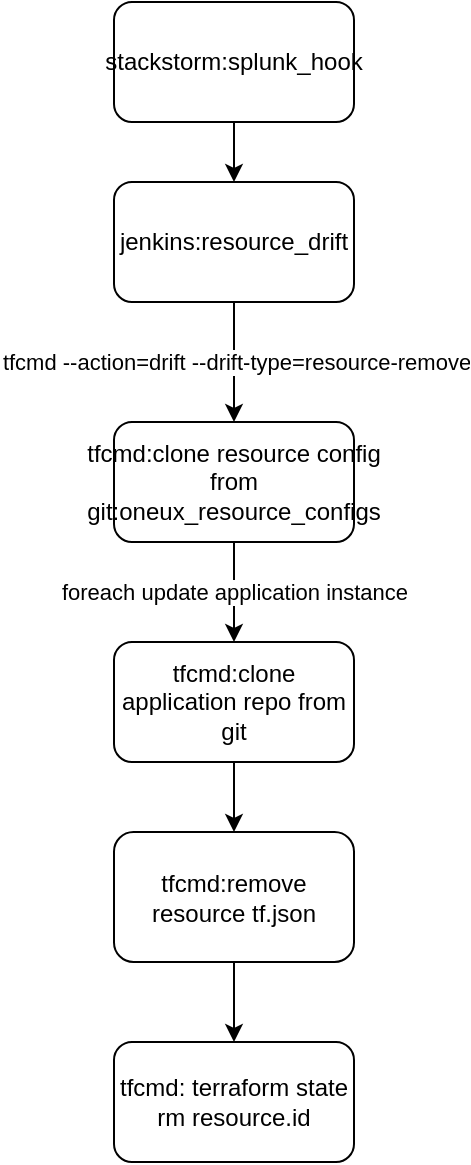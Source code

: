 <mxfile version="15.4.3" type="github">
  <diagram id="C5RBs43oDa-KdzZeNtuy" name="Page-1">
    <mxGraphModel dx="782" dy="420" grid="1" gridSize="10" guides="1" tooltips="1" connect="1" arrows="1" fold="1" page="1" pageScale="1" pageWidth="827" pageHeight="1169" math="0" shadow="0">
      <root>
        <mxCell id="WIyWlLk6GJQsqaUBKTNV-0" />
        <mxCell id="WIyWlLk6GJQsqaUBKTNV-1" parent="WIyWlLk6GJQsqaUBKTNV-0" />
        <mxCell id="yyb1rJmJRtYRJqYl5ROI-16" style="edgeStyle=orthogonalEdgeStyle;rounded=0;orthogonalLoop=1;jettySize=auto;html=1;exitX=0.5;exitY=1;exitDx=0;exitDy=0;entryX=0.5;entryY=0;entryDx=0;entryDy=0;" edge="1" parent="WIyWlLk6GJQsqaUBKTNV-1" source="yyb1rJmJRtYRJqYl5ROI-1" target="yyb1rJmJRtYRJqYl5ROI-3">
          <mxGeometry relative="1" as="geometry" />
        </mxCell>
        <mxCell id="yyb1rJmJRtYRJqYl5ROI-1" value="&lt;div&gt;stackstorm:splunk_hook&lt;/div&gt;" style="rounded=1;whiteSpace=wrap;html=1;" vertex="1" parent="WIyWlLk6GJQsqaUBKTNV-1">
          <mxGeometry x="220" y="170" width="120" height="60" as="geometry" />
        </mxCell>
        <mxCell id="yyb1rJmJRtYRJqYl5ROI-5" value="tfcmd --action=drift --drift-type=resource-remove" style="edgeStyle=orthogonalEdgeStyle;rounded=0;orthogonalLoop=1;jettySize=auto;html=1;exitX=0.5;exitY=1;exitDx=0;exitDy=0;" edge="1" parent="WIyWlLk6GJQsqaUBKTNV-1" source="yyb1rJmJRtYRJqYl5ROI-3">
          <mxGeometry relative="1" as="geometry">
            <mxPoint x="280" y="380" as="targetPoint" />
          </mxGeometry>
        </mxCell>
        <mxCell id="yyb1rJmJRtYRJqYl5ROI-3" value="jenkins:resource_drift" style="rounded=1;whiteSpace=wrap;html=1;" vertex="1" parent="WIyWlLk6GJQsqaUBKTNV-1">
          <mxGeometry x="220" y="260" width="120" height="60" as="geometry" />
        </mxCell>
        <mxCell id="yyb1rJmJRtYRJqYl5ROI-9" value="foreach update application instance" style="edgeStyle=orthogonalEdgeStyle;rounded=0;orthogonalLoop=1;jettySize=auto;html=1;exitX=0.5;exitY=1;exitDx=0;exitDy=0;entryX=0.5;entryY=0;entryDx=0;entryDy=0;" edge="1" parent="WIyWlLk6GJQsqaUBKTNV-1" source="yyb1rJmJRtYRJqYl5ROI-6" target="yyb1rJmJRtYRJqYl5ROI-8">
          <mxGeometry relative="1" as="geometry" />
        </mxCell>
        <mxCell id="yyb1rJmJRtYRJqYl5ROI-6" value="tfcmd:clone resource config from git:oneux_resource_configs" style="rounded=1;whiteSpace=wrap;html=1;" vertex="1" parent="WIyWlLk6GJQsqaUBKTNV-1">
          <mxGeometry x="220" y="380" width="120" height="60" as="geometry" />
        </mxCell>
        <mxCell id="yyb1rJmJRtYRJqYl5ROI-12" style="edgeStyle=orthogonalEdgeStyle;rounded=0;orthogonalLoop=1;jettySize=auto;html=1;exitX=0.5;exitY=1;exitDx=0;exitDy=0;entryX=0.5;entryY=0;entryDx=0;entryDy=0;" edge="1" parent="WIyWlLk6GJQsqaUBKTNV-1" source="yyb1rJmJRtYRJqYl5ROI-8" target="yyb1rJmJRtYRJqYl5ROI-10">
          <mxGeometry relative="1" as="geometry" />
        </mxCell>
        <mxCell id="yyb1rJmJRtYRJqYl5ROI-8" value="tfcmd:clone application repo from git" style="rounded=1;whiteSpace=wrap;html=1;" vertex="1" parent="WIyWlLk6GJQsqaUBKTNV-1">
          <mxGeometry x="220" y="490" width="120" height="60" as="geometry" />
        </mxCell>
        <mxCell id="yyb1rJmJRtYRJqYl5ROI-15" style="edgeStyle=orthogonalEdgeStyle;rounded=0;orthogonalLoop=1;jettySize=auto;html=1;exitX=0.5;exitY=1;exitDx=0;exitDy=0;entryX=0.5;entryY=0;entryDx=0;entryDy=0;" edge="1" parent="WIyWlLk6GJQsqaUBKTNV-1" source="yyb1rJmJRtYRJqYl5ROI-10" target="yyb1rJmJRtYRJqYl5ROI-13">
          <mxGeometry relative="1" as="geometry" />
        </mxCell>
        <mxCell id="yyb1rJmJRtYRJqYl5ROI-10" value="tfcmd:remove resource tf.json" style="rounded=1;whiteSpace=wrap;html=1;" vertex="1" parent="WIyWlLk6GJQsqaUBKTNV-1">
          <mxGeometry x="220" y="585" width="120" height="65" as="geometry" />
        </mxCell>
        <mxCell id="yyb1rJmJRtYRJqYl5ROI-13" value="tfcmd: terraform state rm resource.id" style="rounded=1;whiteSpace=wrap;html=1;" vertex="1" parent="WIyWlLk6GJQsqaUBKTNV-1">
          <mxGeometry x="220" y="690" width="120" height="60" as="geometry" />
        </mxCell>
      </root>
    </mxGraphModel>
  </diagram>
</mxfile>
